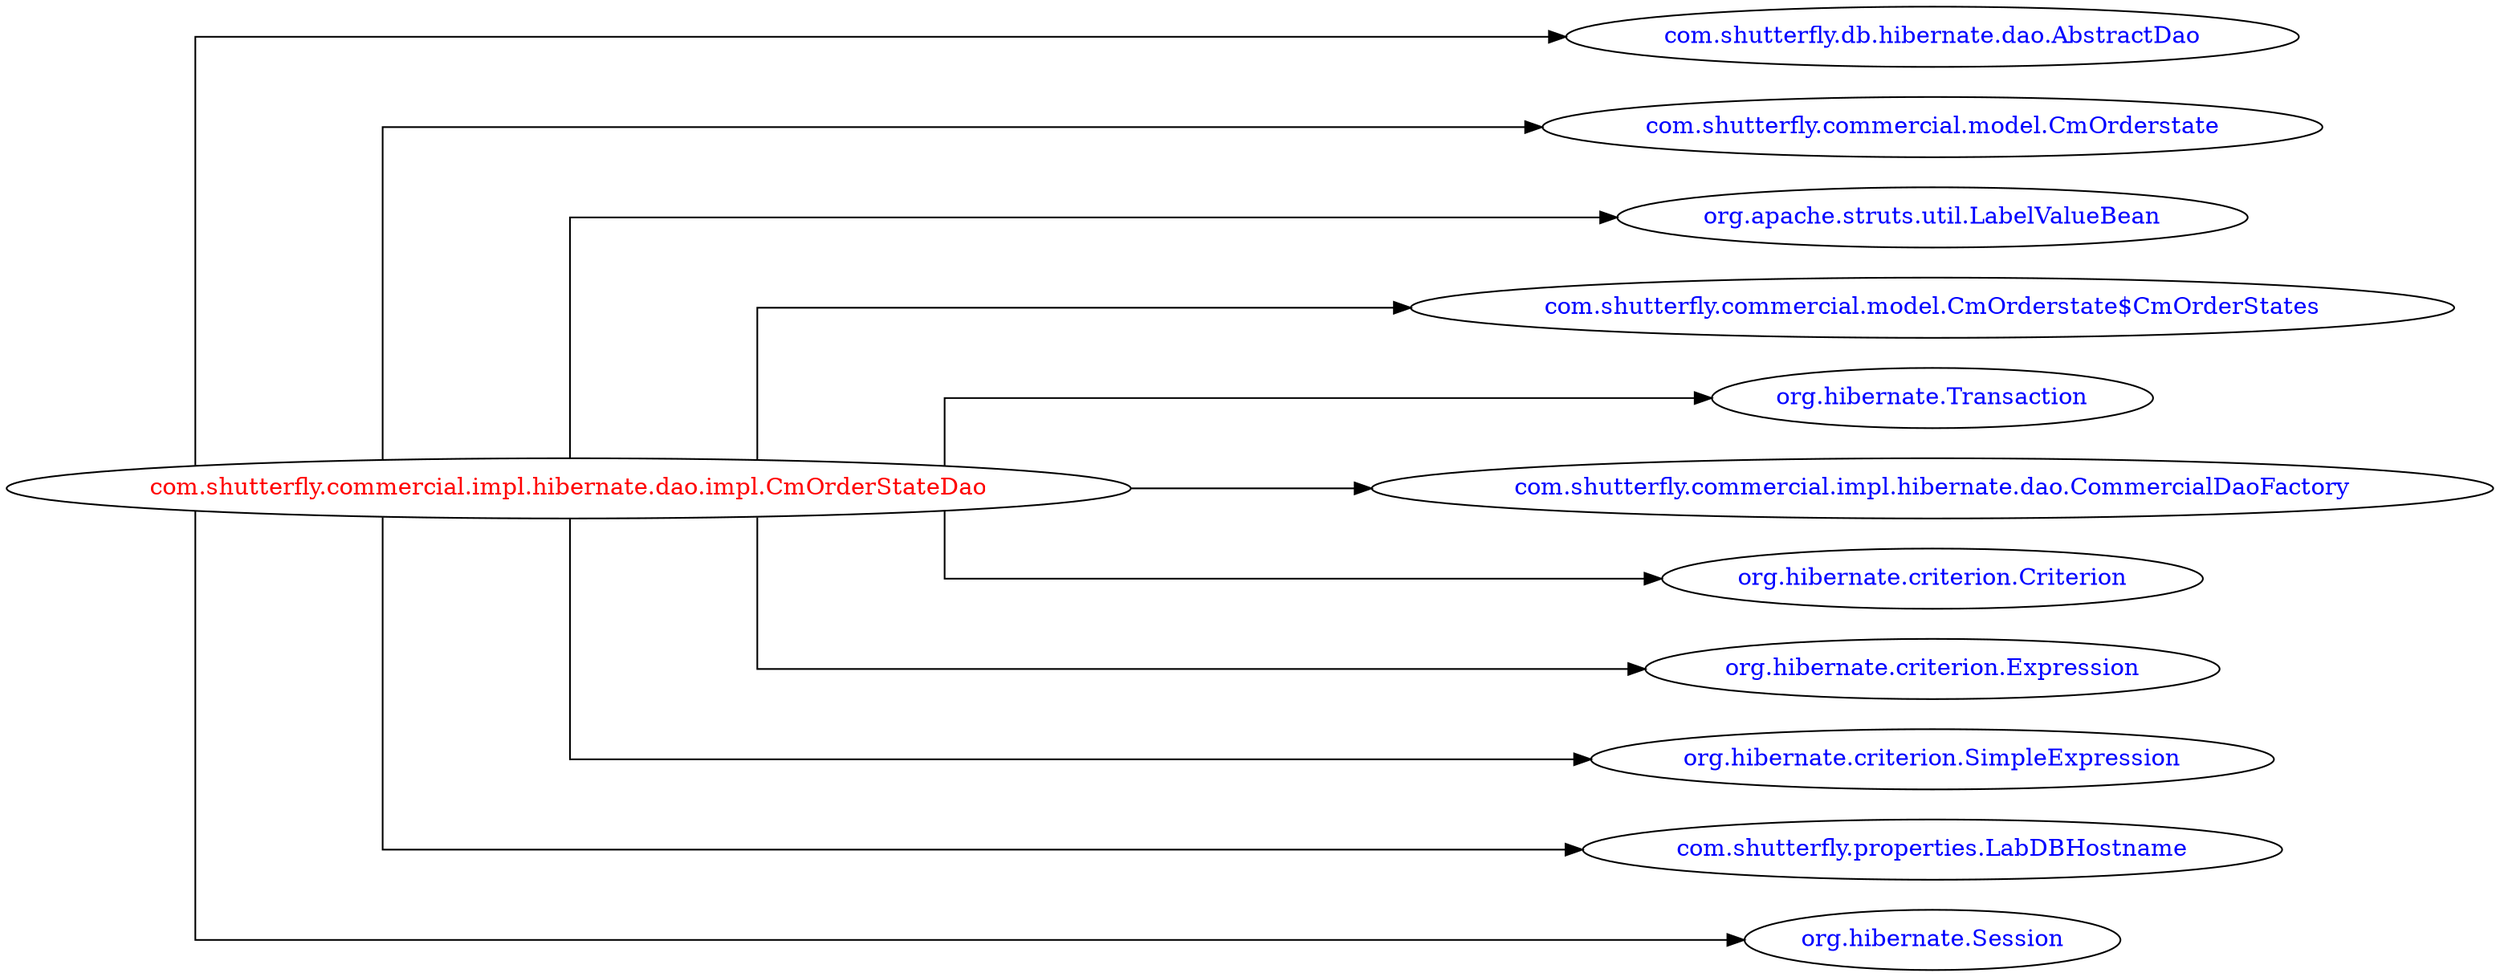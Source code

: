 digraph dependencyGraph {
 concentrate=true;
 ranksep="2.0";
 rankdir="LR"; 
 splines="ortho";
"com.shutterfly.commercial.impl.hibernate.dao.impl.CmOrderStateDao" [fontcolor="red"];
"com.shutterfly.db.hibernate.dao.AbstractDao" [ fontcolor="blue" ];
"com.shutterfly.commercial.impl.hibernate.dao.impl.CmOrderStateDao"->"com.shutterfly.db.hibernate.dao.AbstractDao";
"com.shutterfly.commercial.model.CmOrderstate" [ fontcolor="blue" ];
"com.shutterfly.commercial.impl.hibernate.dao.impl.CmOrderStateDao"->"com.shutterfly.commercial.model.CmOrderstate";
"org.apache.struts.util.LabelValueBean" [ fontcolor="blue" ];
"com.shutterfly.commercial.impl.hibernate.dao.impl.CmOrderStateDao"->"org.apache.struts.util.LabelValueBean";
"com.shutterfly.commercial.model.CmOrderstate$CmOrderStates" [ fontcolor="blue" ];
"com.shutterfly.commercial.impl.hibernate.dao.impl.CmOrderStateDao"->"com.shutterfly.commercial.model.CmOrderstate$CmOrderStates";
"org.hibernate.Transaction" [ fontcolor="blue" ];
"com.shutterfly.commercial.impl.hibernate.dao.impl.CmOrderStateDao"->"org.hibernate.Transaction";
"com.shutterfly.commercial.impl.hibernate.dao.CommercialDaoFactory" [ fontcolor="blue" ];
"com.shutterfly.commercial.impl.hibernate.dao.impl.CmOrderStateDao"->"com.shutterfly.commercial.impl.hibernate.dao.CommercialDaoFactory";
"org.hibernate.criterion.Criterion" [ fontcolor="blue" ];
"com.shutterfly.commercial.impl.hibernate.dao.impl.CmOrderStateDao"->"org.hibernate.criterion.Criterion";
"org.hibernate.criterion.Expression" [ fontcolor="blue" ];
"com.shutterfly.commercial.impl.hibernate.dao.impl.CmOrderStateDao"->"org.hibernate.criterion.Expression";
"org.hibernate.criterion.SimpleExpression" [ fontcolor="blue" ];
"com.shutterfly.commercial.impl.hibernate.dao.impl.CmOrderStateDao"->"org.hibernate.criterion.SimpleExpression";
"com.shutterfly.properties.LabDBHostname" [ fontcolor="blue" ];
"com.shutterfly.commercial.impl.hibernate.dao.impl.CmOrderStateDao"->"com.shutterfly.properties.LabDBHostname";
"org.hibernate.Session" [ fontcolor="blue" ];
"com.shutterfly.commercial.impl.hibernate.dao.impl.CmOrderStateDao"->"org.hibernate.Session";
}
